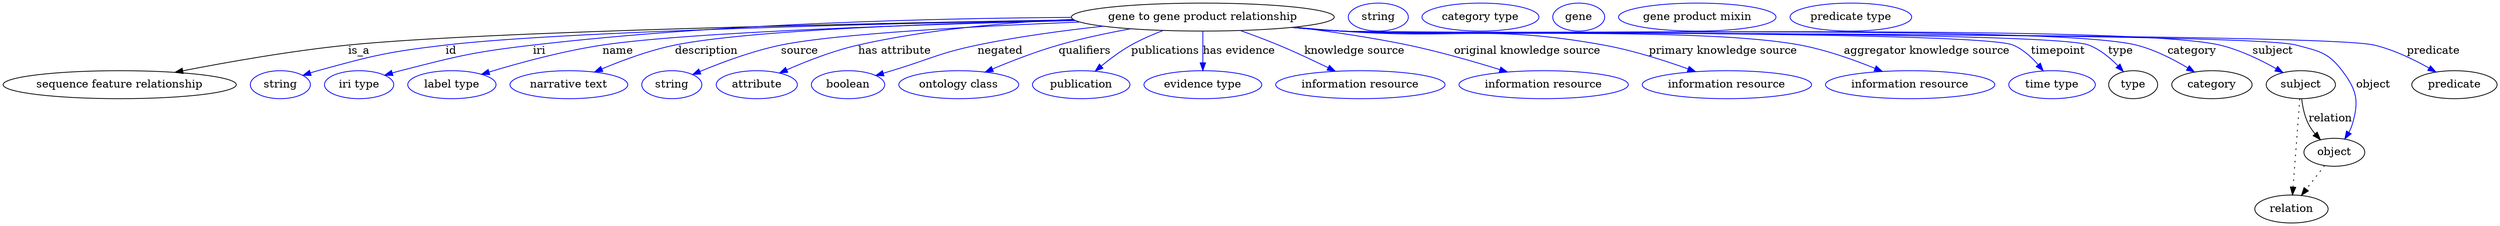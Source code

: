 digraph {
	graph [bb="0,0,3196.1,283"];
	node [label="\N"];
	"gene to gene product relationship"	[height=0.5,
		label="gene to gene product relationship",
		pos="1536.5,265",
		width=4.676];
	"sequence feature relationship"	[height=0.5,
		pos="149.49,178",
		width=4.1524];
	"gene to gene product relationship" -> "sequence feature relationship"	[label=is_a,
		lp="456.49,221.5",
		pos="e,220.46,193.92 1371.3,261.49 1111.2,257.07 617.43,246.64 442.49,229 370.29,221.72 289.01,207.35 230.4,195.88"];
	id	[color=blue,
		height=0.5,
		label=string,
		pos="355.49,178",
		width=1.0652];
	"gene to gene product relationship" -> id	[color=blue,
		label=id,
		lp="574.49,221.5",
		pos="e,384.47,190.01 1371.7,261.29 1137,256.86 718.16,246.76 567.49,229 493.65,220.3 475.15,215.79 403.49,196 400.38,195.14 397.18,194.18 \
393.98,193.17",
		style=solid];
	iri	[color=blue,
		height=0.5,
		label="iri type",
		pos="456.49,178",
		width=1.2277];
	"gene to gene product relationship" -> iri	[color=blue,
		label=iri,
		lp="686.49,221.5",
		pos="e,489.39,190.21 1367.8,264.67 1194.3,263.59 916.69,256.95 678.49,229 602.48,220.08 583.61,215.05 509.49,196 506.11,195.13 502.63,\
194.17 499.15,193.16",
		style=solid];
	name	[color=blue,
		height=0.5,
		label="label type",
		pos="575.49,178",
		width=1.5707];
	"gene to gene product relationship" -> name	[color=blue,
		label=name,
		lp="787.49,221.5",
		pos="e,613.61,191.46 1373.3,260.58 1183,255.88 879.97,246.01 767.49,229 717.62,221.46 661.99,206.19 623.5,194.5",
		style=solid];
	description	[color=blue,
		height=0.5,
		label="narrative text",
		pos="725.49,178",
		width=2.0943];
	"gene to gene product relationship" -> description	[color=blue,
		label=description,
		lp="900.99,221.5",
		pos="e,758.22,194.32 1372,261.18 1203.8,257.27 954.51,248.37 860.49,229 828.33,222.37 793.63,209.38 767.46,198.3",
		style=solid];
	source	[color=blue,
		height=0.5,
		label=string,
		pos="857.49,178",
		width=1.0652];
	"gene to gene product relationship" -> source	[color=blue,
		label=source,
		lp="1019.5,221.5",
		pos="e,884.06,191.19 1378.5,258.72 1245.4,253.36 1066,243.74 995.49,229 959.83,221.55 920.97,206.83 893.6,195.28",
		style=solid];
	"has attribute"	[color=blue,
		height=0.5,
		label=attribute,
		pos="965.49,178",
		width=1.4443];
	"gene to gene product relationship" -> "has attribute"	[color=blue,
		label="has attribute",
		lp="1141.5,221.5",
		pos="e,994.44,193.03 1370,262.22 1286.4,258.45 1184.2,249.47 1094.5,229 1062.9,221.8 1028.8,208.32 1003.6,197.17",
		style=solid];
	negated	[color=blue,
		height=0.5,
		label=boolean,
		pos="1082.5,178",
		width=1.2999];
	"gene to gene product relationship" -> negated	[color=blue,
		label=negated,
		lp="1276.5,221.5",
		pos="e,1117.7,189.93 1408.4,253.24 1357.9,247.77 1299.7,239.91 1247.5,229 1197.5,218.56 1186.3,210.87 1137.5,196 1134.2,194.99 1130.8,\
193.95 1127.3,192.9",
		style=solid];
	qualifiers	[color=blue,
		height=0.5,
		label="ontology class",
		pos="1223.5,178",
		width=2.1304];
	"gene to gene product relationship" -> qualifiers	[color=blue,
		label=qualifiers,
		lp="1385,221.5",
		pos="e,1257.4,194.24 1443.5,249.88 1413.8,244.45 1381,237.48 1351.5,229 1322.6,220.71 1291.2,208.5 1266.8,198.21",
		style=solid];
	publications	[color=blue,
		height=0.5,
		label=publication,
		pos="1380.5,178",
		width=1.7332];
	"gene to gene product relationship" -> publications	[color=blue,
		label=publications,
		lp="1488.5,221.5",
		pos="e,1398.5,195.45 1485.6,247.74 1471.9,242.54 1457.3,236.22 1444.5,229 1431,221.42 1417.4,211.19 1406.2,201.95",
		style=solid];
	"has evidence"	[color=blue,
		height=0.5,
		label="evidence type",
		pos="1536.5,178",
		width=2.0943];
	"gene to gene product relationship" -> "has evidence"	[color=blue,
		label="has evidence",
		lp="1583,221.5",
		pos="e,1536.5,196.18 1536.5,246.8 1536.5,235.16 1536.5,219.55 1536.5,206.24",
		style=solid];
	"knowledge source"	[color=blue,
		height=0.5,
		label="information resource",
		pos="1738.5,178",
		width=3.015];
	"gene to gene product relationship" -> "knowledge source"	[color=blue,
		label="knowledge source",
		lp="1731,221.5",
		pos="e,1706.2,195.37 1584.7,247.65 1600.4,242.06 1617.8,235.55 1633.5,229 1654.8,220.11 1678,209.19 1697.2,199.83",
		style=solid];
	"original knowledge source"	[color=blue,
		height=0.5,
		label="information resource",
		pos="1973.5,178",
		width=3.015];
	"gene to gene product relationship" -> "original knowledge source"	[color=blue,
		label="original knowledge source",
		lp="1952.5,221.5",
		pos="e,1927.1,194.37 1654.3,252.08 1699.9,246.49 1752.4,238.85 1799.5,229 1839.4,220.66 1883.5,207.94 1917.4,197.41",
		style=solid];
	"primary knowledge source"	[color=blue,
		height=0.5,
		label="information resource",
		pos="2208.5,178",
		width=3.015];
	"gene to gene product relationship" -> "primary knowledge source"	[color=blue,
		label="primary knowledge source",
		lp="2203.5,221.5",
		pos="e,2168.3,194.84 1654.2,252.06 1674.3,250.22 1695,248.45 1714.5,247 1863.6,235.89 1903.4,255.77 2050.5,229 2087.5,222.26 2128,209.35 \
2158.7,198.34",
		style=solid];
	"aggregator knowledge source"	[color=blue,
		height=0.5,
		label="information resource",
		pos="2443.5,178",
		width=3.015];
	"gene to gene product relationship" -> "aggregator knowledge source"	[color=blue,
		label="aggregator knowledge source",
		lp="2465,221.5",
		pos="e,2407.8,195.13 1652.3,251.85 1673,249.99 1694.3,248.27 1714.5,247 1845,238.78 2174,253.14 2302.5,229 2335.6,222.78 2371.4,210.03 \
2398.6,198.96",
		style=solid];
	timepoint	[color=blue,
		height=0.5,
		label="time type",
		pos="2625.5,178",
		width=1.5346];
	"gene to gene product relationship" -> timepoint	[color=blue,
		label=timepoint,
		lp="2633.5,221.5",
		pos="e,2614.1,195.85 1651.3,251.77 1672.3,249.89 1694,248.19 1714.5,247 1762.2,244.22 2531.5,247.77 2575.5,229 2588,223.66 2599.1,213.56 \
2607.6,203.82",
		style=solid];
	type	[height=0.5,
		pos="2729.5,178",
		width=0.86659];
	"gene to gene product relationship" -> type	[color=blue,
		label=type,
		lp="2713.5,221.5",
		pos="e,2716.9,194.92 1650.8,251.78 1672,249.89 1693.9,248.18 1714.5,247 1767.6,243.97 2622.8,248.22 2672.5,229 2686.8,223.47 2699.8,212.64 \
2709.9,202.47",
		style=solid];
	category	[height=0.5,
		pos="2830.5,178",
		width=1.4263];
	"gene to gene product relationship" -> category	[color=blue,
		label=category,
		lp="2805,221.5",
		pos="e,2808.2,194.29 1650.8,251.76 1672,249.87 1693.9,248.16 1714.5,247 1827.5,240.61 2623.7,256.67 2733.5,229 2757,223.07 2781.3,210.57 \
2799.6,199.54",
		style=solid];
	subject	[height=0.5,
		pos="2944.5,178",
		width=1.2277];
	"gene to gene product relationship" -> subject	[color=blue,
		label=subject,
		lp="2908.5,221.5",
		pos="e,2921.6,193.58 1650.8,251.73 1672,249.85 1693.9,248.15 1714.5,247 1839.4,240.05 2718.7,257.78 2840.5,229 2866.2,222.93 2893,209.85 \
2913,198.6",
		style=solid];
	object	[height=0.5,
		pos="2987.5,91",
		width=1.0832];
	"gene to gene product relationship" -> object	[color=blue,
		label=object,
		lp="3037.5,178",
		pos="e,3000.9,108.09 1650.8,251.71 1672,249.83 1693.9,248.13 1714.5,247 1782.4,243.26 2872.8,246.64 2938.5,229 2967.5,221.21 2979.3,219.95 \
2997.5,196 3016.3,171.13 3019.4,156.9 3010.5,127 3009.5,123.55 3008,120.13 3006.2,116.85",
		style=solid];
	predicate	[height=0.5,
		pos="3141.5,178",
		width=1.5165];
	"gene to gene product relationship" -> predicate	[color=blue,
		label=predicate,
		lp="3114.5,221.5",
		pos="e,3117.7,194.32 1650.3,251.73 1671.6,249.83 1693.7,248.13 1714.5,247 1787.9,243 2966.9,245.97 3038.5,229 3063.4,223.1 3089.2,210.51 \
3108.8,199.44",
		style=solid];
	association_type	[color=blue,
		height=0.5,
		label=string,
		pos="1761.5,265",
		width=1.0652];
	association_category	[color=blue,
		height=0.5,
		label="category type",
		pos="1892.5,265",
		width=2.0762];
	subject -> object	[label=relation,
		lp="2982.5,134.5",
		pos="e,2969.6,107.23 2945.6,159.55 2946.8,149.57 2949.3,137.07 2954.5,127 2956.7,122.68 2959.6,118.52 2962.8,114.66"];
	relation	[height=0.5,
		pos="2932.5,18",
		width=1.2999];
	subject -> relation	[pos="e,2933.8,36.188 2943.2,159.79 2941.1,132.48 2937,78.994 2934.6,46.38",
		style=dotted];
	"gene to gene product relationship_subject"	[color=blue,
		height=0.5,
		label=gene,
		pos="2018.5,265",
		width=0.92075];
	object -> relation	[pos="e,2945.3,35.54 2975,73.889 2968.1,64.939 2959.3,53.617 2951.5,43.584",
		style=dotted];
	"gene to gene product relationship_object"	[color=blue,
		height=0.5,
		label="gene product mixin",
		pos="2170.5,265",
		width=2.7984];
	"gene to gene product relationship_predicate"	[color=blue,
		height=0.5,
		label="predicate type",
		pos="2367.5,265",
		width=2.1665];
}
